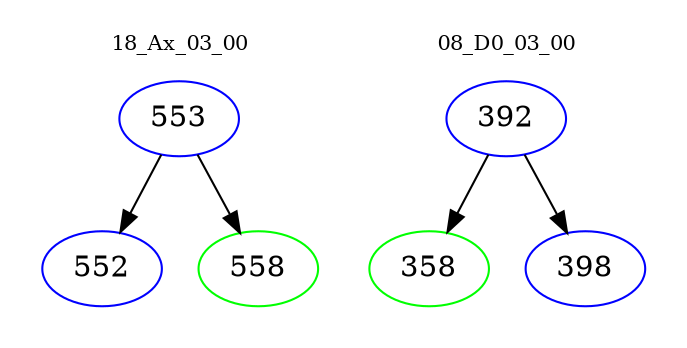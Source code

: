 digraph{
subgraph cluster_0 {
color = white
label = "18_Ax_03_00";
fontsize=10;
T0_553 [label="553", color="blue"]
T0_553 -> T0_552 [color="black"]
T0_552 [label="552", color="blue"]
T0_553 -> T0_558 [color="black"]
T0_558 [label="558", color="green"]
}
subgraph cluster_1 {
color = white
label = "08_D0_03_00";
fontsize=10;
T1_392 [label="392", color="blue"]
T1_392 -> T1_358 [color="black"]
T1_358 [label="358", color="green"]
T1_392 -> T1_398 [color="black"]
T1_398 [label="398", color="blue"]
}
}
